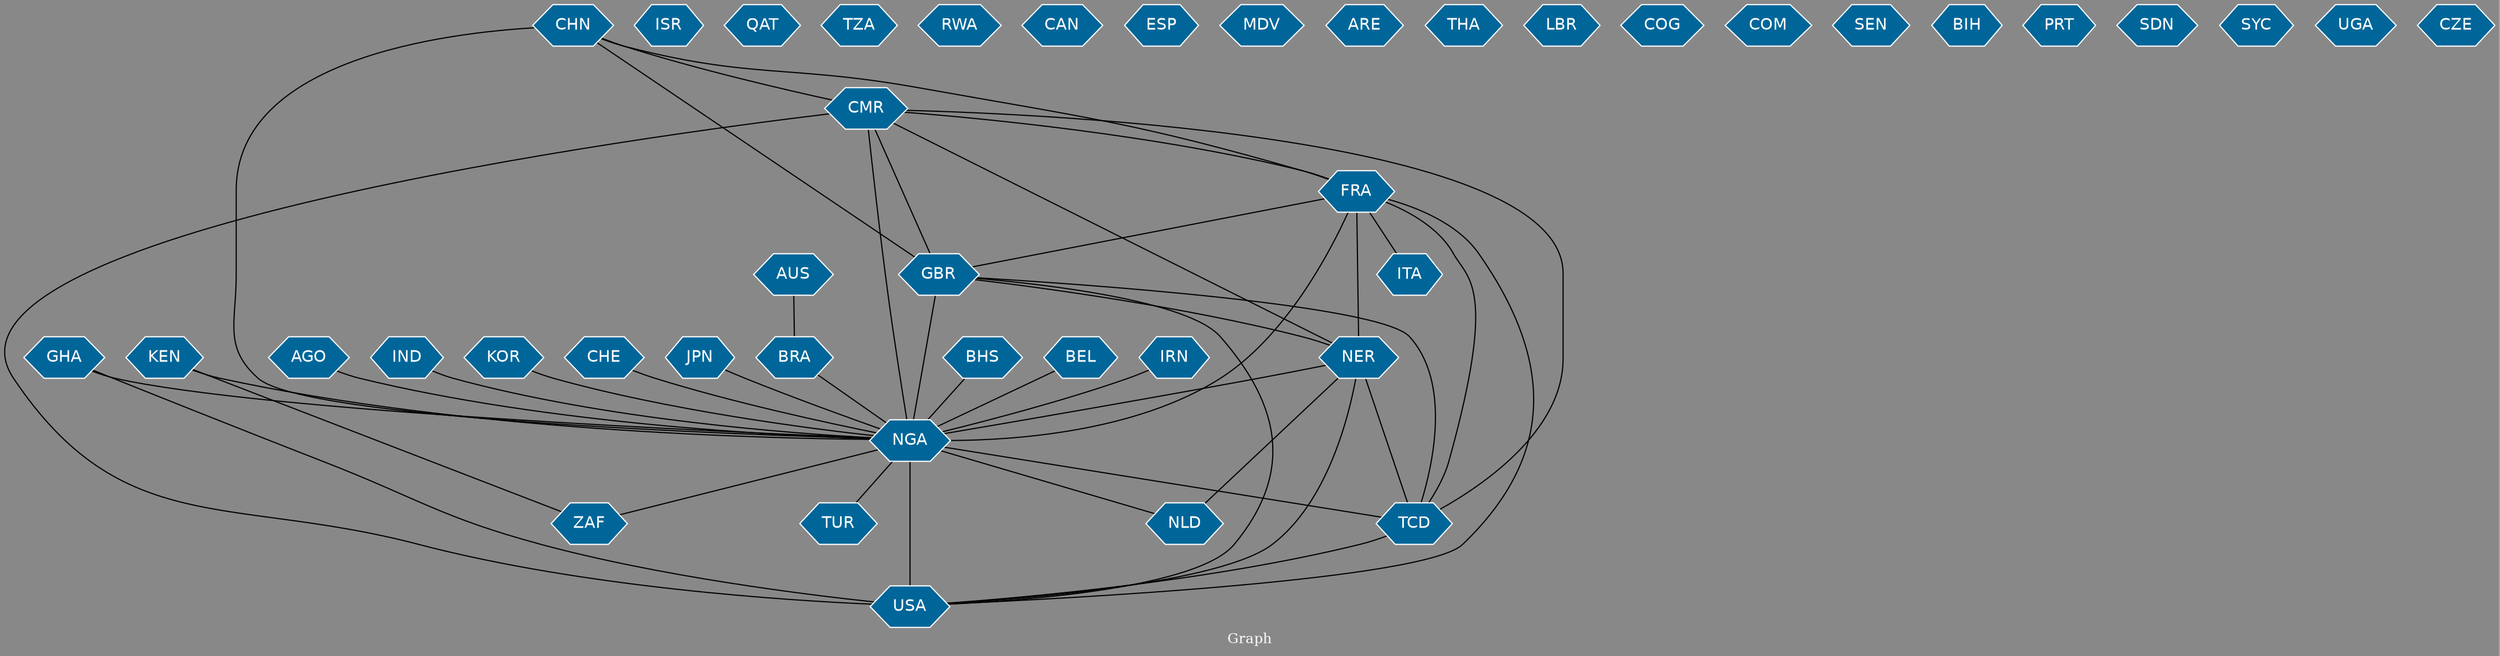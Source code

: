 // Countries together in item graph
graph {
	graph [bgcolor="#888888" fontcolor=white fontsize=12 label="Graph" outputorder=edgesfirst overlap=prism]
	node [color=white fillcolor="#006699" fontcolor=white fontname=Helvetica shape=hexagon style=filled]
	edge [arrowhead=open color=black fontcolor=white fontname=Courier fontsize=12]
		NGA [label=NGA]
		USA [label=USA]
		FRA [label=FRA]
		ITA [label=ITA]
		ISR [label=ISR]
		QAT [label=QAT]
		TZA [label=TZA]
		BEL [label=BEL]
		BRA [label=BRA]
		NER [label=NER]
		CMR [label=CMR]
		NLD [label=NLD]
		KEN [label=KEN]
		BHS [label=BHS]
		RWA [label=RWA]
		GBR [label=GBR]
		TCD [label=TCD]
		CHN [label=CHN]
		CAN [label=CAN]
		IRN [label=IRN]
		ESP [label=ESP]
		GHA [label=GHA]
		MDV [label=MDV]
		ARE [label=ARE]
		THA [label=THA]
		LBR [label=LBR]
		COG [label=COG]
		COM [label=COM]
		AGO [label=AGO]
		TUR [label=TUR]
		SEN [label=SEN]
		BIH [label=BIH]
		PRT [label=PRT]
		AUS [label=AUS]
		IND [label=IND]
		SDN [label=SDN]
		KOR [label=KOR]
		SYC [label=SYC]
		CHE [label=CHE]
		JPN [label=JPN]
		ZAF [label=ZAF]
		UGA [label=UGA]
		CZE [label=CZE]
			CMR -- NER [weight=2]
			FRA -- USA [weight=1]
			NGA -- TUR [weight=1]
			NGA -- USA [weight=27]
			IND -- NGA [weight=1]
			FRA -- GBR [weight=1]
			FRA -- ITA [weight=1]
			CMR -- FRA [weight=1]
			BRA -- NGA [weight=3]
			GHA -- USA [weight=1]
			CHN -- GBR [weight=1]
			CMR -- TCD [weight=2]
			CHN -- CMR [weight=2]
			NER -- NGA [weight=2]
			FRA -- NER [weight=1]
			IRN -- NGA [weight=1]
			KEN -- ZAF [weight=1]
			JPN -- NGA [weight=1]
			GHA -- NGA [weight=1]
			KOR -- NGA [weight=1]
			TCD -- USA [weight=2]
			NER -- USA [weight=1]
			NGA -- ZAF [weight=1]
			FRA -- TCD [weight=1]
			GBR -- TCD [weight=1]
			NER -- NLD [weight=4]
			BHS -- NGA [weight=2]
			AGO -- NGA [weight=1]
			GBR -- NGA [weight=9]
			FRA -- NGA [weight=2]
			CHN -- FRA [weight=1]
			BEL -- NGA [weight=1]
			CMR -- USA [weight=1]
			CHE -- NGA [weight=1]
			CHN -- NGA [weight=2]
			KEN -- NGA [weight=1]
			CMR -- GBR [weight=1]
			NGA -- NLD [weight=1]
			GBR -- NER [weight=1]
			NGA -- TCD [weight=1]
			GBR -- USA [weight=2]
			NER -- TCD [weight=2]
			AUS -- BRA [weight=1]
			CMR -- NGA [weight=4]
}